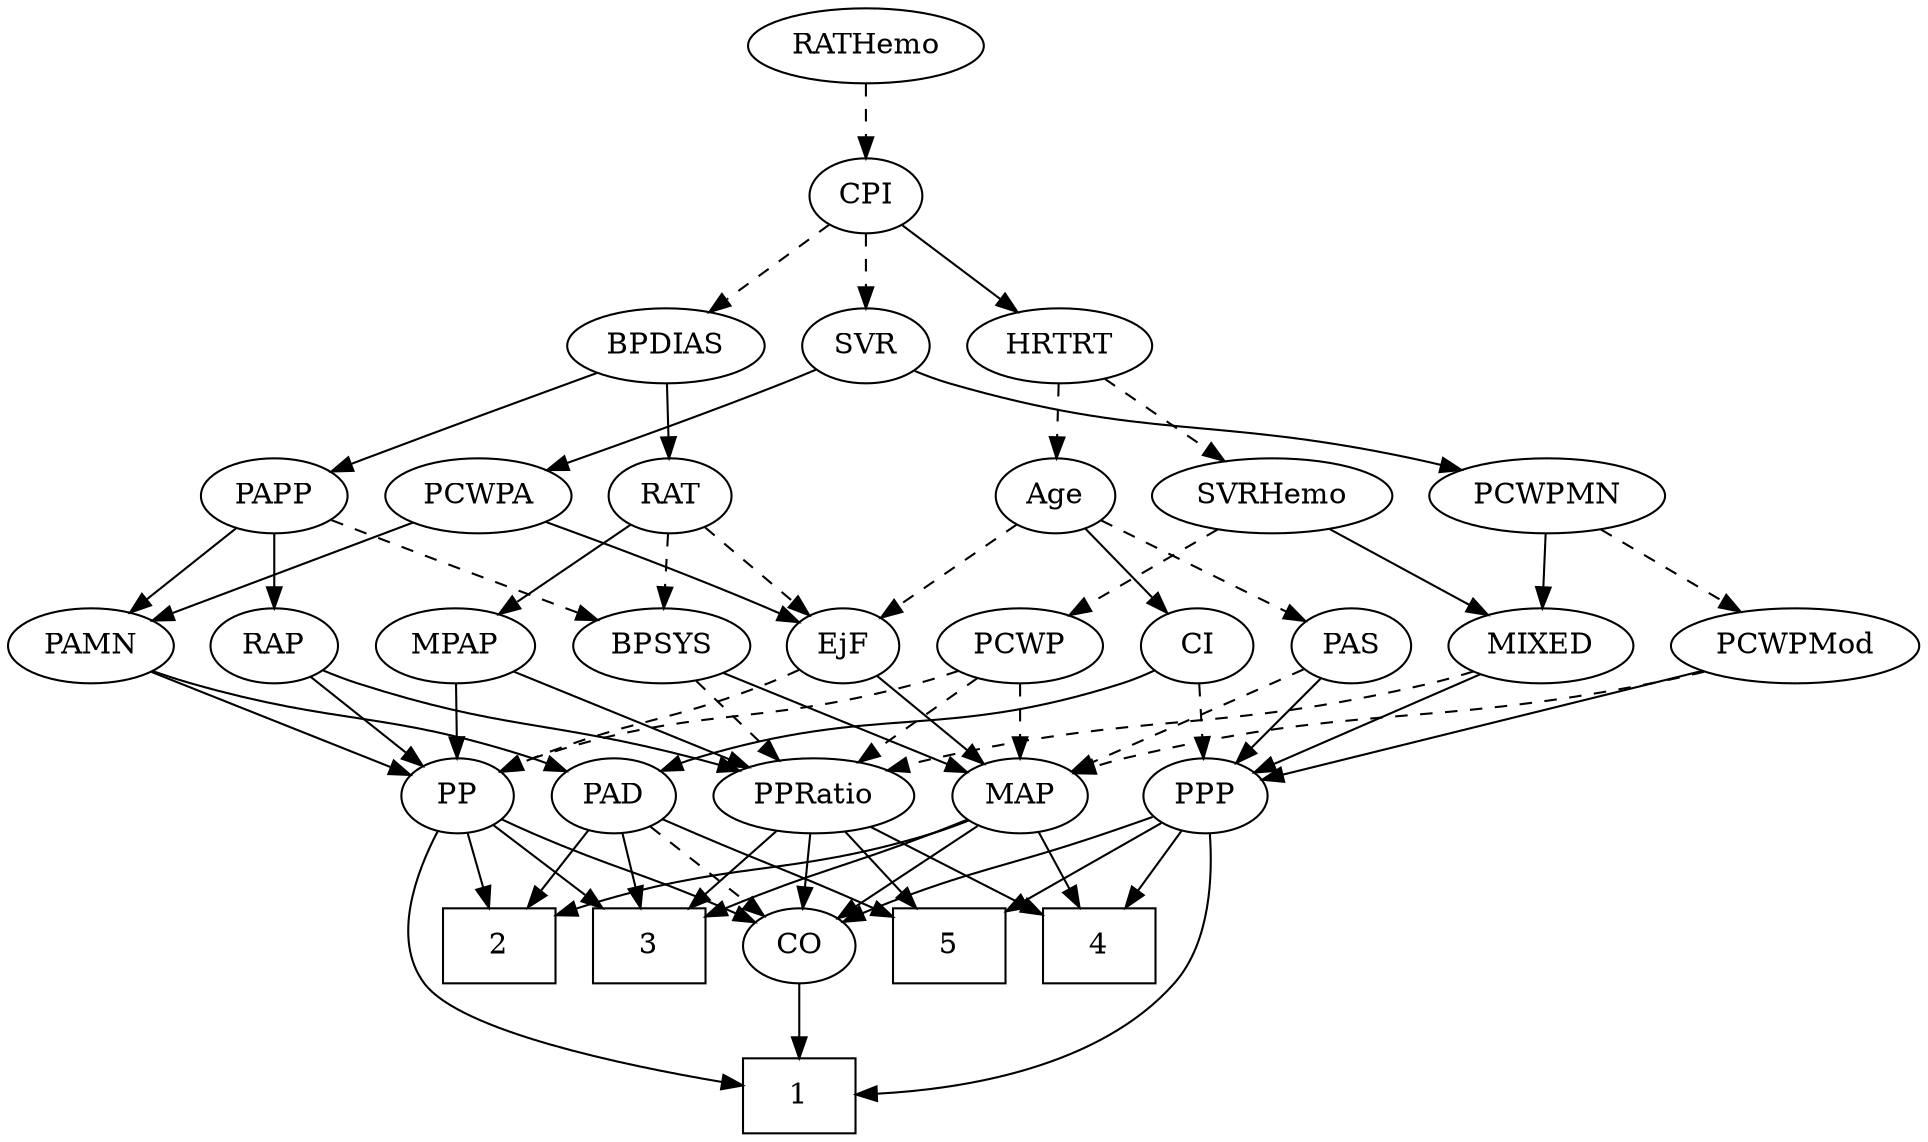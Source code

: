 strict digraph {
	graph [bb="0,0,852.39,540"];
	node [label="\N"];
	1	[height=0.5,
		pos="358.4,18",
		shape=box,
		width=0.75];
	2	[height=0.5,
		pos="214.4,90",
		shape=box,
		width=0.75];
	3	[height=0.5,
		pos="286.4,90",
		shape=box,
		width=0.75];
	4	[height=0.5,
		pos="502.4,90",
		shape=box,
		width=0.75];
	5	[height=0.5,
		pos="430.4,90",
		shape=box,
		width=0.75];
	Age	[height=0.5,
		pos="475.4,306",
		width=0.75];
	EjF	[height=0.5,
		pos="373.4,234",
		width=0.75];
	Age -> EjF	[pos="e,391.47,247.41 457.16,292.49 441.21,281.54 417.83,265.49 399.83,253.14",
		style=dashed];
	PAS	[height=0.5,
		pos="605.4,234",
		width=0.75];
	Age -> PAS	[pos="e,584.8,246.09 495.71,294.06 517.24,282.47 551.45,264.05 575.93,250.86",
		style=dashed];
	CI	[height=0.5,
		pos="533.4,234",
		width=0.75];
	Age -> CI	[pos="e,520.84,250.16 487.98,289.81 495.66,280.55 505.62,268.52 514.26,258.09",
		style=solid];
	MAP	[height=0.5,
		pos="453.4,162",
		width=0.84854];
	EjF -> MAP	[pos="e,437.07,177.28 389.2,219.17 400.67,209.14 416.38,195.39 429.39,184.01",
		style=solid];
	PP	[height=0.5,
		pos="205.4,162",
		width=0.75];
	EjF -> PP	[pos="e,226.59,173.36 352.21,222.64 347.37,220.37 342.24,218.05 337.4,216 295.43,198.26 283.37,197.74 241.4,180 239.58,179.23 237.73,178.43 \
235.86,177.6",
		style=dashed];
	RAP	[height=0.5,
		pos="118.4,234",
		width=0.77632];
	RAP -> PP	[pos="e,188.67,176.46 135.17,219.5 148.05,209.14 166.03,194.67 180.57,182.97",
		style=solid];
	PPRatio	[height=0.5,
		pos="365.4,162",
		width=1.1013];
	RAP -> PPRatio	[pos="e,335.88,174.09 140,222.15 144.98,219.91 150.3,217.71 155.4,216 225.3,192.47 246.5,200.35 317.4,180 320.32,179.16 323.32,178.24 \
326.33,177.28",
		style=solid];
	MIXED	[height=0.5,
		pos="690.4,234",
		width=1.1193];
	PPP	[height=0.5,
		pos="548.4,162",
		width=0.75];
	MIXED -> PPP	[pos="e,569.65,173.47 664.35,220.16 640.21,208.26 604.3,190.56 578.84,178.01",
		style=solid];
	MIXED -> PPRatio	[pos="e,394.58,174.3 660.59,221.72 654.31,219.61 647.69,217.57 641.4,216 541.88,191.09 512.83,205.23 413.4,180 410.41,179.24 407.34,178.37 \
404.28,177.44",
		style=dashed];
	MPAP	[height=0.5,
		pos="199.4,234",
		width=0.97491];
	MPAP -> PP	[pos="e,203.93,180.1 200.88,215.7 201.54,207.98 202.34,198.71 203.07,190.11",
		style=solid];
	MPAP -> PPRatio	[pos="e,337.27,174.86 225.7,221.91 253.29,210.27 296.89,191.89 328.04,178.75",
		style=solid];
	BPSYS	[height=0.5,
		pos="290.4,234",
		width=1.0471];
	BPSYS -> MAP	[pos="e,429.48,173.46 317.51,221.48 342.65,210.78 381.08,194.38 414.4,180 416.23,179.21 418.11,178.4 420,177.58",
		style=solid];
	BPSYS -> PPRatio	[pos="e,348.8,178.49 307.04,217.46 317.14,208.04 330.2,195.85 341.4,185.4",
		style=dashed];
	PAD	[height=0.5,
		pos="279.4,162",
		width=0.79437];
	PAD -> 2	[pos="e,230.22,108.04 265.61,146.15 257.36,137.26 246.66,125.74 237.17,115.53",
		style=solid];
	PAD -> 3	[pos="e,284.69,108.1 281.13,143.7 281.9,135.98 282.83,126.71 283.69,118.11",
		style=solid];
	PAD -> 5	[pos="e,403.28,103.84 301.9,150.66 327.07,139.09 367.03,120.7 393.99,108.17",
		style=solid];
	CO	[height=0.5,
		pos="358.4,90",
		width=0.75];
	PAD -> CO	[pos="e,342.7,104.91 295.38,146.83 306.81,136.71 322.36,122.93 335.15,111.59",
		style=dashed];
	CO -> 1	[pos="e,358.4,36.104 358.4,71.697 358.4,63.983 358.4,54.712 358.4,46.112",
		style=solid];
	PAS -> MAP	[pos="e,476.99,173.67 584.1,222.89 579.27,220.61 574.16,218.21 569.4,216 541.46,203.02 509.63,188.5 486.39,177.94",
		style=dashed];
	PAS -> PPP	[pos="e,560.74,178.16 593.03,217.81 585.48,208.55 575.69,196.52 567.2,186.09",
		style=solid];
	PAMN	[height=0.5,
		pos="36.397,234",
		width=1.011];
	PAMN -> PAD	[pos="e,257.59,173.65 63.794,221.95 69.558,219.83 75.637,217.73 81.397,216 151.22,195.07 172.23,203 241.4,180 243.65,179.25 245.96,178.41 \
248.26,177.52",
		style=solid];
	PAMN -> PP	[pos="e,182.91,172.32 63.55,221.75 93.568,209.32 141.87,189.31 173.62,176.16",
		style=solid];
	RATHemo	[height=0.5,
		pos="389.4,522",
		width=1.3721];
	CPI	[height=0.5,
		pos="389.4,450",
		width=0.75];
	RATHemo -> CPI	[pos="e,389.4,468.1 389.4,503.7 389.4,495.98 389.4,486.71 389.4,478.11",
		style=dashed];
	SVR	[height=0.5,
		pos="389.4,378",
		width=0.77632];
	CPI -> SVR	[pos="e,389.4,396.1 389.4,431.7 389.4,423.98 389.4,414.71 389.4,406.11",
		style=dashed];
	BPDIAS	[height=0.5,
		pos="300.4,378",
		width=1.1735];
	CPI -> BPDIAS	[pos="e,319.53,394.05 372.66,435.83 360.03,425.9 342.44,412.06 327.77,400.53",
		style=dashed];
	HRTRT	[height=0.5,
		pos="475.4,378",
		width=1.1013];
	CPI -> HRTRT	[pos="e,456.78,394.16 405.98,435.5 418.14,425.61 434.9,411.96 448.9,400.56",
		style=solid];
	RAT	[height=0.5,
		pos="300.4,306",
		width=0.75827];
	RAT -> EjF	[pos="e,358.65,249.14 315.17,290.83 325.56,280.87 339.64,267.37 351.35,256.14",
		style=dashed];
	RAT -> MPAP	[pos="e,219.37,248.85 282.34,292.49 267.26,282.04 245.5,266.95 228.05,254.86",
		style=solid];
	RAT -> BPSYS	[pos="e,292.86,252.28 297.98,288.05 296.87,280.35 295.54,271.03 294.31,262.36",
		style=dashed];
	PCWPA	[height=0.5,
		pos="213.4,306",
		width=1.1555];
	SVR -> PCWPA	[pos="e,244.01,318.22 367.38,366.91 362.16,364.59 356.6,362.16 351.4,360 318.78,346.45 281.36,332.16 253.72,321.83",
		style=solid];
	PCWPMN	[height=0.5,
		pos="690.4,306",
		width=1.3902];
	SVR -> PCWPMN	[pos="e,652.79,318.09 410.55,366.16 415.64,363.87 421.13,361.65 426.4,360 513.85,332.65 540.05,344.32 629.4,324 633.8,323 638.35,321.88 \
642.91,320.71",
		style=solid];
	PCWPMod	[height=0.5,
		pos="800.4,234",
		width=1.4443];
	PCWPMod -> MAP	[pos="e,479.65,171.32 762.17,221.62 754.66,219.59 746.81,217.61 739.4,216 639.59,194.25 612.11,202.18 512.4,180 504.87,178.33 496.89,176.24 \
489.31,174.11",
		style=dashed];
	PCWPMod -> PPP	[pos="e,572.82,169.77 761.35,222.11 754.05,220.08 746.49,217.97 739.4,216 684.7,200.79 621.17,183.17 582.91,172.57",
		style=solid];
	PCWPA -> EjF	[pos="e,352.14,245.2 242.34,292.99 267.56,282.44 305.05,266.55 337.4,252 339.19,251.19 341.04,250.35 342.89,249.5",
		style=solid];
	PCWPA -> PAMN	[pos="e,64.077,245.95 183.77,293.28 153.54,281.33 106.52,262.73 73.755,249.77",
		style=solid];
	PCWPMN -> MIXED	[pos="e,690.4,252.1 690.4,287.7 690.4,279.98 690.4,270.71 690.4,262.11",
		style=solid];
	PCWPMN -> PCWPMod	[pos="e,776.46,250.23 713.99,289.98 729.69,279.99 750.52,266.74 767.8,255.75",
		style=dashed];
	SVRHemo	[height=0.5,
		pos="570.4,306",
		width=1.3902];
	SVRHemo -> MIXED	[pos="e,666.9,248.7 595.55,290.33 613.71,279.74 638.38,265.35 658,253.9",
		style=solid];
	PCWP	[height=0.5,
		pos="453.4,234",
		width=0.97491];
	SVRHemo -> PCWP	[pos="e,475.41,248.17 545.58,290.15 527.63,279.41 503.26,264.83 484.09,253.36",
		style=dashed];
	BPDIAS -> RAT	[pos="e,300.4,324.1 300.4,359.7 300.4,351.98 300.4,342.71 300.4,334.11",
		style=solid];
	PAPP	[height=0.5,
		pos="121.4,306",
		width=0.88464];
	BPDIAS -> PAPP	[pos="e,146.51,317.53 269.89,365.55 241.86,354.96 199.22,338.7 162.4,324 160.3,323.16 158.15,322.3 155.99,321.42",
		style=solid];
	MAP -> 2	[pos="e,241.65,104.65 430.17,150 425.05,147.82 419.6,145.69 414.4,144 346.32,121.93 322.95,131.23 251.14,107.83",
		style=solid];
	MAP -> 3	[pos="e,313.43,104.01 429.53,150.43 424.55,148.27 419.31,146.03 414.4,144 376.51,128.34 364.32,125.69 322.77,108.02",
		style=solid];
	MAP -> 4	[pos="e,490.29,108.29 464.52,145.12 470.4,136.72 477.76,126.2 484.43,116.67",
		style=solid];
	MAP -> CO	[pos="e,376.02,103.98 435.08,147.5 420.7,136.91 400.51,122.03 384.45,110.2",
		style=solid];
	PP -> 1	[pos="e,331.29,22.983 193.21,145.72 179.67,126.77 161.76,94.239 178.4,72 195.53,49.094 273.86,32.674 321.37,24.62",
		style=solid];
	PP -> 2	[pos="e,212.18,108.28 207.58,144.05 208.57,136.35 209.76,127.03 210.88,118.36",
		style=solid];
	PP -> 3	[pos="e,266.7,108.02 221.4,147.17 232.07,137.95 246.36,125.6 258.83,114.82",
		style=solid];
	PP -> CO	[pos="e,337.11,101.15 226.68,150.85 231.51,148.58 236.62,146.19 241.4,144 277.21,127.59 286.58,124.41 322.4,108 324.19,107.18 326.03,106.33 \
327.88,105.47",
		style=solid];
	PPP -> 1	[pos="e,385.6,18.346 551.57,144.12 554.24,124.47 555.29,92.129 538.4,72 503.36,30.246 437.23,20.432 395.62,18.642",
		style=solid];
	PPP -> 4	[pos="e,513.76,108.29 537.96,145.12 532.44,136.72 525.53,126.2 519.27,116.67",
		style=solid];
	PPP -> 5	[pos="e,457.42,107.03 528.91,149.44 511.92,139.36 486.83,124.48 466.23,112.26",
		style=solid];
	PPP -> CO	[pos="e,379.55,101.46 524.35,153.63 493.79,144.05 439.58,126.38 394.4,108 392.57,107.26 390.71,106.47 388.83,105.66",
		style=solid];
	PPRatio -> 3	[pos="e,305.82,108.21 347.86,145.46 337.74,136.5 324.8,125.03 313.41,114.93",
		style=solid];
	PPRatio -> 4	[pos="e,475.21,104.89 390.84,148 412.02,137.18 442.43,121.64 466.15,109.52",
		style=solid];
	PPRatio -> 5	[pos="e,414.34,108.29 380.15,145.12 388.19,136.46 398.31,125.55 407.37,115.8",
		style=solid];
	PPRatio -> CO	[pos="e,360.11,108.1 363.67,143.7 362.9,135.98 361.97,126.71 361.11,118.11",
		style=solid];
	PCWP -> MAP	[pos="e,453.4,180.1 453.4,215.7 453.4,207.98 453.4,198.71 453.4,190.11",
		style=dashed];
	PCWP -> PP	[pos="e,226,173.72 427.11,222.07 421.33,219.88 415.2,217.73 409.4,216 336.22,194.17 313.73,204.47 241.4,180 239.48,179.35 237.53,178.63 \
235.59,177.86",
		style=dashed];
	PCWP -> PPRatio	[pos="e,384.21,177.97 435.16,218.5 422.71,208.59 406,195.29 392.05,184.2",
		style=dashed];
	CI -> PAD	[pos="e,300.97,173.94 512.81,222.22 507.86,219.93 502.52,217.69 497.4,216 419.51,190.3 394.42,205.3 316.4,180 314.48,179.38 312.53,178.68 \
310.58,177.94",
		style=solid];
	CI -> PPP	[pos="e,544.69,180.28 537.03,216.05 538.7,208.26 540.72,198.82 542.59,190.08",
		style=dashed];
	PAPP -> RAP	[pos="e,119.13,252.1 120.66,287.7 120.32,279.98 119.93,270.71 119.56,262.11",
		style=solid];
	PAPP -> BPSYS	[pos="e,262.93,246.37 146.55,294.57 151.79,292.4 157.27,290.12 162.4,288 193.13,275.26 228.03,260.82 253.61,250.23",
		style=dashed];
	PAPP -> PAMN	[pos="e,54.452,249.87 104.2,290.83 92.224,280.98 76.042,267.65 62.49,256.49",
		style=solid];
	HRTRT -> Age	[pos="e,475.4,324.1 475.4,359.7 475.4,351.98 475.4,342.71 475.4,334.11",
		style=dashed];
	HRTRT -> SVRHemo	[pos="e,549.29,322.55 495.54,362.15 508.75,352.43 526.23,339.54 540.98,328.68",
		style=dashed];
}
